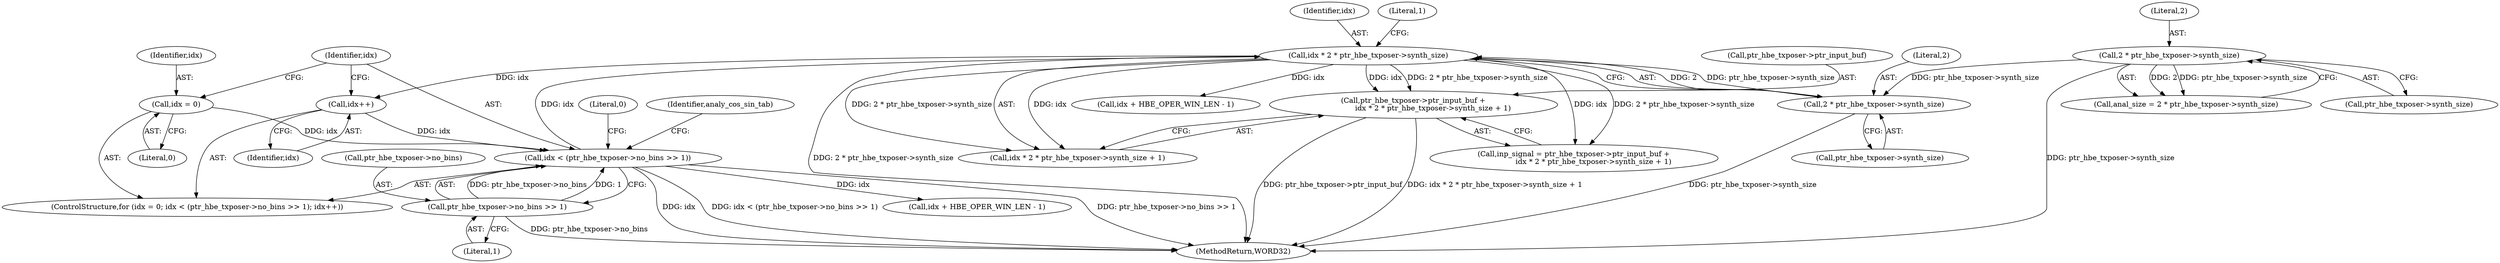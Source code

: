 digraph "0_Android_04e8cd58f075bec5892e369c8deebca9c67e855c_2@pointer" {
"1000179" [label="(Call,ptr_hbe_txposer->ptr_input_buf +\n                 idx * 2 * ptr_hbe_txposer->synth_size + 1)"];
"1000184" [label="(Call,idx * 2 * ptr_hbe_txposer->synth_size)"];
"1000122" [label="(Call,idx < (ptr_hbe_txposer->no_bins >> 1))"];
"1000129" [label="(Call,idx++)"];
"1000119" [label="(Call,idx = 0)"];
"1000124" [label="(Call,ptr_hbe_txposer->no_bins >> 1)"];
"1000186" [label="(Call,2 * ptr_hbe_txposer->synth_size)"];
"1000107" [label="(Call,2 * ptr_hbe_txposer->synth_size)"];
"1000191" [label="(Literal,1)"];
"1000177" [label="(Call,inp_signal = ptr_hbe_txposer->ptr_input_buf +\n                 idx * 2 * ptr_hbe_txposer->synth_size + 1)"];
"1000146" [label="(Identifier,analy_cos_sin_tab)"];
"1000122" [label="(Call,idx < (ptr_hbe_txposer->no_bins >> 1))"];
"1000183" [label="(Call,idx * 2 * ptr_hbe_txposer->synth_size + 1)"];
"1000179" [label="(Call,ptr_hbe_txposer->ptr_input_buf +\n                 idx * 2 * ptr_hbe_txposer->synth_size + 1)"];
"1000200" [label="(Call,idx + HBE_OPER_WIN_LEN - 1)"];
"1000180" [label="(Call,ptr_hbe_txposer->ptr_input_buf)"];
"1000118" [label="(ControlStructure,for (idx = 0; idx < (ptr_hbe_txposer->no_bins >> 1); idx++))"];
"1000125" [label="(Call,ptr_hbe_txposer->no_bins)"];
"1000187" [label="(Literal,2)"];
"1000128" [label="(Literal,1)"];
"1000107" [label="(Call,2 * ptr_hbe_txposer->synth_size)"];
"1000108" [label="(Literal,2)"];
"1000579" [label="(MethodReturn,WORD32)"];
"1000186" [label="(Call,2 * ptr_hbe_txposer->synth_size)"];
"1000109" [label="(Call,ptr_hbe_txposer->synth_size)"];
"1000129" [label="(Call,idx++)"];
"1000167" [label="(Call,idx + HBE_OPER_WIN_LEN - 1)"];
"1000121" [label="(Literal,0)"];
"1000185" [label="(Identifier,idx)"];
"1000188" [label="(Call,ptr_hbe_txposer->synth_size)"];
"1000123" [label="(Identifier,idx)"];
"1000130" [label="(Identifier,idx)"];
"1000105" [label="(Call,anal_size = 2 * ptr_hbe_txposer->synth_size)"];
"1000578" [label="(Literal,0)"];
"1000184" [label="(Call,idx * 2 * ptr_hbe_txposer->synth_size)"];
"1000124" [label="(Call,ptr_hbe_txposer->no_bins >> 1)"];
"1000120" [label="(Identifier,idx)"];
"1000119" [label="(Call,idx = 0)"];
"1000179" -> "1000177"  [label="AST: "];
"1000179" -> "1000183"  [label="CFG: "];
"1000180" -> "1000179"  [label="AST: "];
"1000183" -> "1000179"  [label="AST: "];
"1000177" -> "1000179"  [label="CFG: "];
"1000179" -> "1000579"  [label="DDG: ptr_hbe_txposer->ptr_input_buf"];
"1000179" -> "1000579"  [label="DDG: idx * 2 * ptr_hbe_txposer->synth_size + 1"];
"1000184" -> "1000179"  [label="DDG: idx"];
"1000184" -> "1000179"  [label="DDG: 2 * ptr_hbe_txposer->synth_size"];
"1000184" -> "1000183"  [label="AST: "];
"1000184" -> "1000186"  [label="CFG: "];
"1000185" -> "1000184"  [label="AST: "];
"1000186" -> "1000184"  [label="AST: "];
"1000191" -> "1000184"  [label="CFG: "];
"1000184" -> "1000579"  [label="DDG: 2 * ptr_hbe_txposer->synth_size"];
"1000184" -> "1000129"  [label="DDG: idx"];
"1000184" -> "1000177"  [label="DDG: idx"];
"1000184" -> "1000177"  [label="DDG: 2 * ptr_hbe_txposer->synth_size"];
"1000184" -> "1000183"  [label="DDG: idx"];
"1000184" -> "1000183"  [label="DDG: 2 * ptr_hbe_txposer->synth_size"];
"1000122" -> "1000184"  [label="DDG: idx"];
"1000186" -> "1000184"  [label="DDG: 2"];
"1000186" -> "1000184"  [label="DDG: ptr_hbe_txposer->synth_size"];
"1000184" -> "1000200"  [label="DDG: idx"];
"1000122" -> "1000118"  [label="AST: "];
"1000122" -> "1000124"  [label="CFG: "];
"1000123" -> "1000122"  [label="AST: "];
"1000124" -> "1000122"  [label="AST: "];
"1000146" -> "1000122"  [label="CFG: "];
"1000578" -> "1000122"  [label="CFG: "];
"1000122" -> "1000579"  [label="DDG: idx"];
"1000122" -> "1000579"  [label="DDG: idx < (ptr_hbe_txposer->no_bins >> 1)"];
"1000122" -> "1000579"  [label="DDG: ptr_hbe_txposer->no_bins >> 1"];
"1000129" -> "1000122"  [label="DDG: idx"];
"1000119" -> "1000122"  [label="DDG: idx"];
"1000124" -> "1000122"  [label="DDG: ptr_hbe_txposer->no_bins"];
"1000124" -> "1000122"  [label="DDG: 1"];
"1000122" -> "1000167"  [label="DDG: idx"];
"1000129" -> "1000118"  [label="AST: "];
"1000129" -> "1000130"  [label="CFG: "];
"1000130" -> "1000129"  [label="AST: "];
"1000123" -> "1000129"  [label="CFG: "];
"1000119" -> "1000118"  [label="AST: "];
"1000119" -> "1000121"  [label="CFG: "];
"1000120" -> "1000119"  [label="AST: "];
"1000121" -> "1000119"  [label="AST: "];
"1000123" -> "1000119"  [label="CFG: "];
"1000124" -> "1000128"  [label="CFG: "];
"1000125" -> "1000124"  [label="AST: "];
"1000128" -> "1000124"  [label="AST: "];
"1000124" -> "1000579"  [label="DDG: ptr_hbe_txposer->no_bins"];
"1000186" -> "1000188"  [label="CFG: "];
"1000187" -> "1000186"  [label="AST: "];
"1000188" -> "1000186"  [label="AST: "];
"1000186" -> "1000579"  [label="DDG: ptr_hbe_txposer->synth_size"];
"1000107" -> "1000186"  [label="DDG: ptr_hbe_txposer->synth_size"];
"1000107" -> "1000105"  [label="AST: "];
"1000107" -> "1000109"  [label="CFG: "];
"1000108" -> "1000107"  [label="AST: "];
"1000109" -> "1000107"  [label="AST: "];
"1000105" -> "1000107"  [label="CFG: "];
"1000107" -> "1000579"  [label="DDG: ptr_hbe_txposer->synth_size"];
"1000107" -> "1000105"  [label="DDG: 2"];
"1000107" -> "1000105"  [label="DDG: ptr_hbe_txposer->synth_size"];
}
